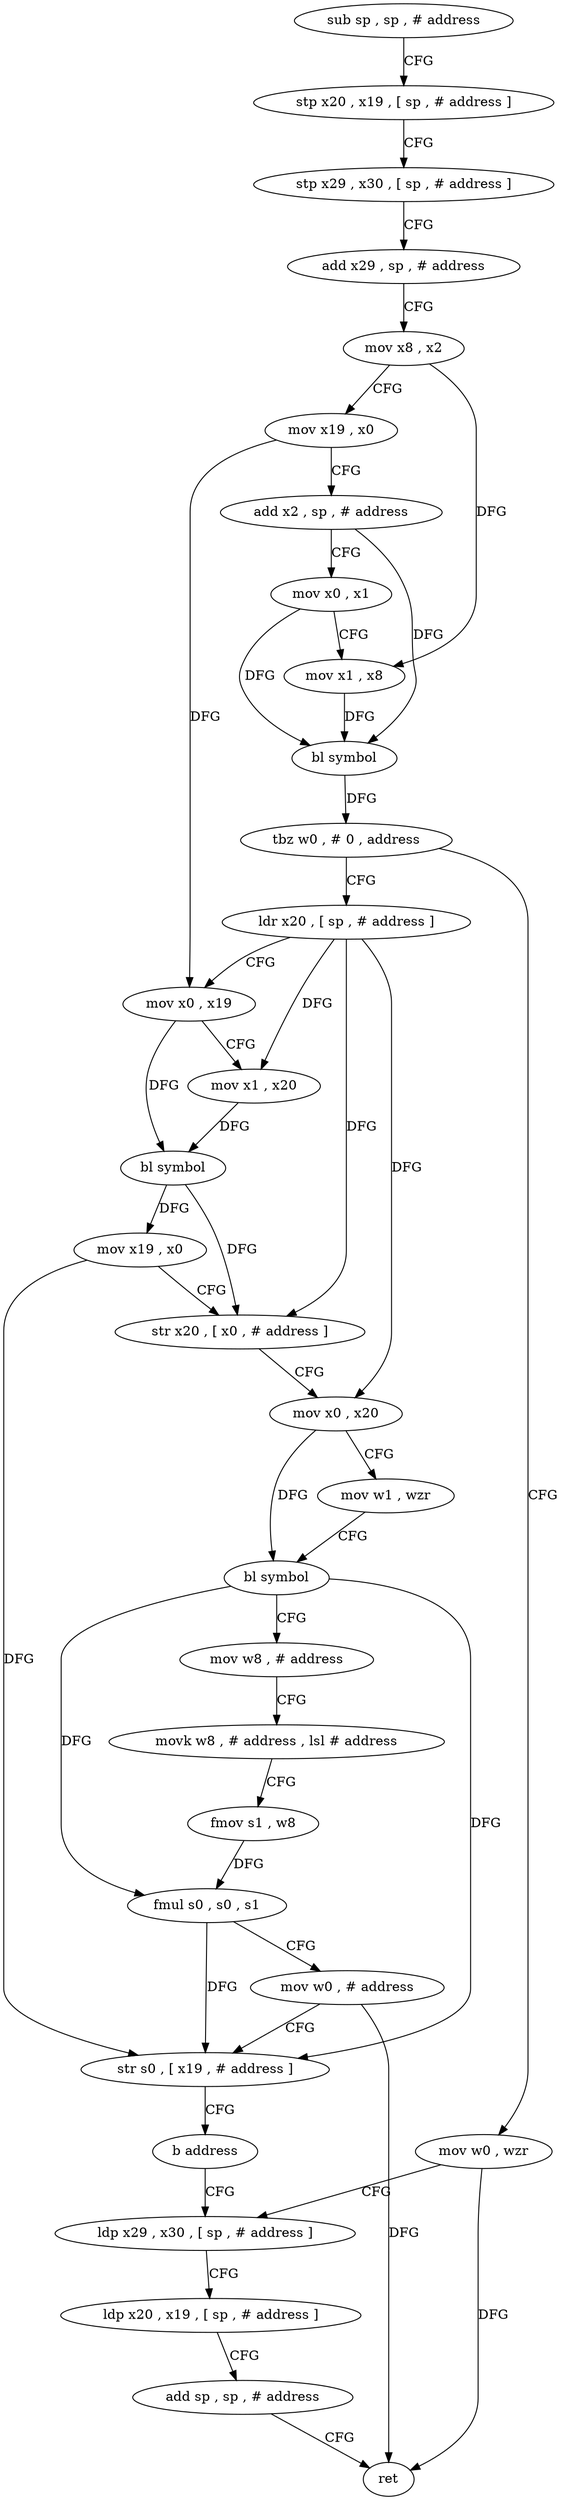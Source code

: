 digraph "func" {
"4246864" [label = "sub sp , sp , # address" ]
"4246868" [label = "stp x20 , x19 , [ sp , # address ]" ]
"4246872" [label = "stp x29 , x30 , [ sp , # address ]" ]
"4246876" [label = "add x29 , sp , # address" ]
"4246880" [label = "mov x8 , x2" ]
"4246884" [label = "mov x19 , x0" ]
"4246888" [label = "add x2 , sp , # address" ]
"4246892" [label = "mov x0 , x1" ]
"4246896" [label = "mov x1 , x8" ]
"4246900" [label = "bl symbol" ]
"4246904" [label = "tbz w0 , # 0 , address" ]
"4246972" [label = "mov w0 , wzr" ]
"4246908" [label = "ldr x20 , [ sp , # address ]" ]
"4246976" [label = "ldp x29 , x30 , [ sp , # address ]" ]
"4246912" [label = "mov x0 , x19" ]
"4246916" [label = "mov x1 , x20" ]
"4246920" [label = "bl symbol" ]
"4246924" [label = "mov x19 , x0" ]
"4246928" [label = "str x20 , [ x0 , # address ]" ]
"4246932" [label = "mov x0 , x20" ]
"4246936" [label = "mov w1 , wzr" ]
"4246940" [label = "bl symbol" ]
"4246944" [label = "mov w8 , # address" ]
"4246948" [label = "movk w8 , # address , lsl # address" ]
"4246952" [label = "fmov s1 , w8" ]
"4246956" [label = "fmul s0 , s0 , s1" ]
"4246960" [label = "mov w0 , # address" ]
"4246964" [label = "str s0 , [ x19 , # address ]" ]
"4246968" [label = "b address" ]
"4246980" [label = "ldp x20 , x19 , [ sp , # address ]" ]
"4246984" [label = "add sp , sp , # address" ]
"4246988" [label = "ret" ]
"4246864" -> "4246868" [ label = "CFG" ]
"4246868" -> "4246872" [ label = "CFG" ]
"4246872" -> "4246876" [ label = "CFG" ]
"4246876" -> "4246880" [ label = "CFG" ]
"4246880" -> "4246884" [ label = "CFG" ]
"4246880" -> "4246896" [ label = "DFG" ]
"4246884" -> "4246888" [ label = "CFG" ]
"4246884" -> "4246912" [ label = "DFG" ]
"4246888" -> "4246892" [ label = "CFG" ]
"4246888" -> "4246900" [ label = "DFG" ]
"4246892" -> "4246896" [ label = "CFG" ]
"4246892" -> "4246900" [ label = "DFG" ]
"4246896" -> "4246900" [ label = "DFG" ]
"4246900" -> "4246904" [ label = "DFG" ]
"4246904" -> "4246972" [ label = "CFG" ]
"4246904" -> "4246908" [ label = "CFG" ]
"4246972" -> "4246976" [ label = "CFG" ]
"4246972" -> "4246988" [ label = "DFG" ]
"4246908" -> "4246912" [ label = "CFG" ]
"4246908" -> "4246916" [ label = "DFG" ]
"4246908" -> "4246928" [ label = "DFG" ]
"4246908" -> "4246932" [ label = "DFG" ]
"4246976" -> "4246980" [ label = "CFG" ]
"4246912" -> "4246916" [ label = "CFG" ]
"4246912" -> "4246920" [ label = "DFG" ]
"4246916" -> "4246920" [ label = "DFG" ]
"4246920" -> "4246924" [ label = "DFG" ]
"4246920" -> "4246928" [ label = "DFG" ]
"4246924" -> "4246928" [ label = "CFG" ]
"4246924" -> "4246964" [ label = "DFG" ]
"4246928" -> "4246932" [ label = "CFG" ]
"4246932" -> "4246936" [ label = "CFG" ]
"4246932" -> "4246940" [ label = "DFG" ]
"4246936" -> "4246940" [ label = "CFG" ]
"4246940" -> "4246944" [ label = "CFG" ]
"4246940" -> "4246956" [ label = "DFG" ]
"4246940" -> "4246964" [ label = "DFG" ]
"4246944" -> "4246948" [ label = "CFG" ]
"4246948" -> "4246952" [ label = "CFG" ]
"4246952" -> "4246956" [ label = "DFG" ]
"4246956" -> "4246960" [ label = "CFG" ]
"4246956" -> "4246964" [ label = "DFG" ]
"4246960" -> "4246964" [ label = "CFG" ]
"4246960" -> "4246988" [ label = "DFG" ]
"4246964" -> "4246968" [ label = "CFG" ]
"4246968" -> "4246976" [ label = "CFG" ]
"4246980" -> "4246984" [ label = "CFG" ]
"4246984" -> "4246988" [ label = "CFG" ]
}
